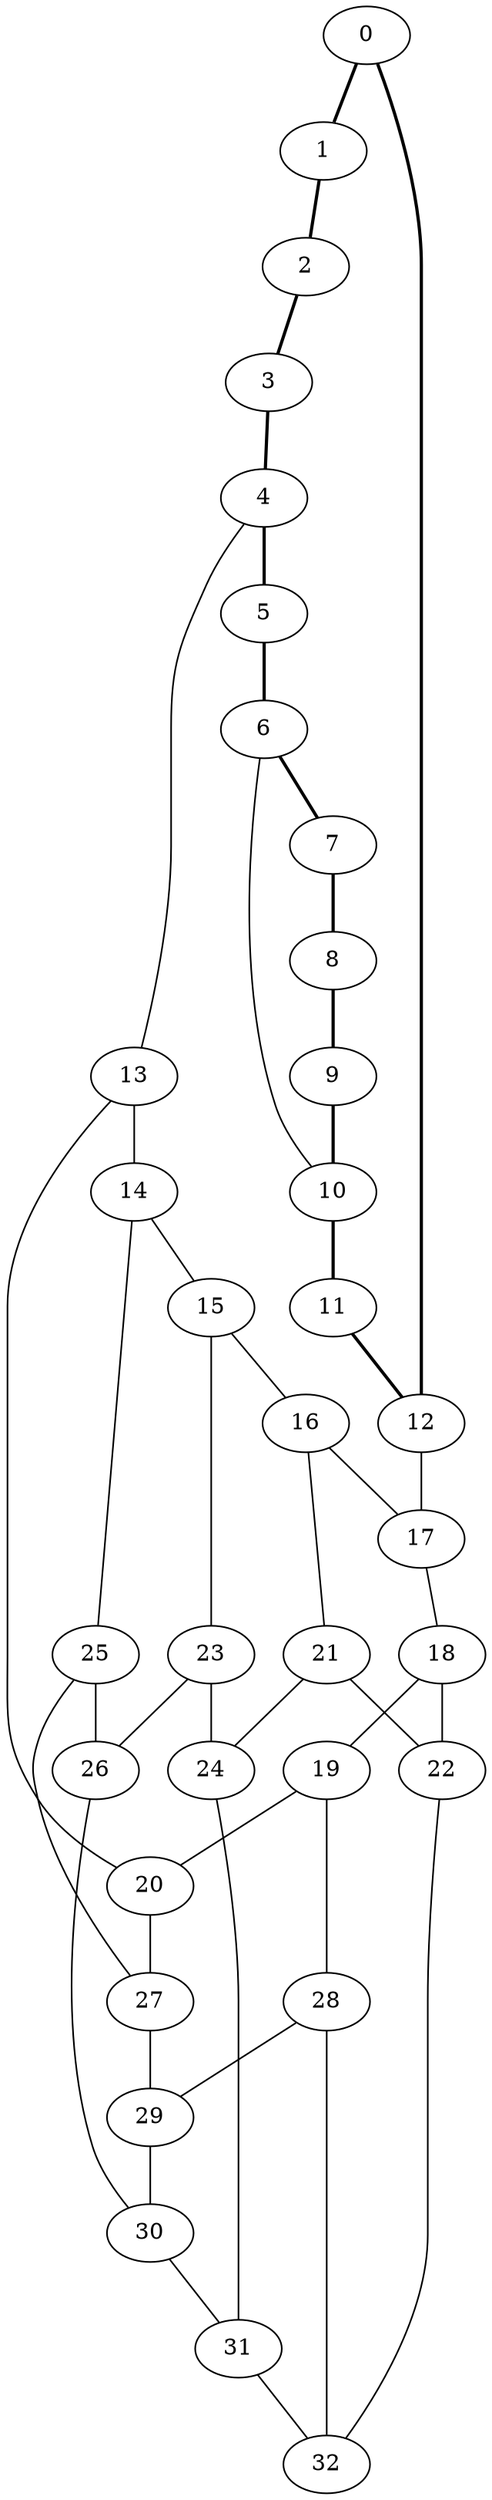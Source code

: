 //Inside of this graph isn't 3-connected
graph G {
0 [ pos = " 6.50,0.00!" ];
0 -- 1[style=bold];
0 -- 12[style=bold];
1 [ pos = " 5.76,3.02!" ];
1 -- 2[style=bold];
2 [ pos = " 3.69,5.35!" ];
2 -- 3[style=bold];
3 [ pos = " 0.78,6.45!" ];
3 -- 4[style=bold];
4 [ pos = " -2.30,6.08!" ];
4 -- 5[style=bold];
4 -- 13;
5 [ pos = " -4.87,4.31!" ];
5 -- 6[style=bold];
6 [ pos = " -6.31,1.56!" ];
6 -- 7[style=bold];
6 -- 10;
7 [ pos = " -6.31,-1.56!" ];
7 -- 8[style=bold];
8 [ pos = " -4.87,-4.31!" ];
8 -- 9[style=bold];
9 [ pos = " -2.30,-6.08!" ];
9 -- 10[style=bold];
10 [ pos = " 0.78,-6.45!" ];
10 -- 11[style=bold];
11 [ pos = " 3.69,-5.35!" ];
11 -- 12[style=bold];
12 [ pos = " 5.76,-3.02!" ];
12 -- 17;
13 -- 14;
13 -- 20;
14 -- 15;
14 -- 25;
15 -- 16;
15 -- 23;
16 -- 17;
16 -- 21;
17 -- 18;
18 -- 19;
18 -- 22;
19 -- 20;
19 -- 28;
20 -- 27;
21 -- 22;
21 -- 24;
22 -- 32;
23 -- 24;
23 -- 26;
24 -- 31;
25 -- 26;
25 -- 27;
26 -- 30;
27 -- 29;
28 -- 29;
28 -- 32;
29 -- 30;
30 -- 31;
31 -- 32;
}

